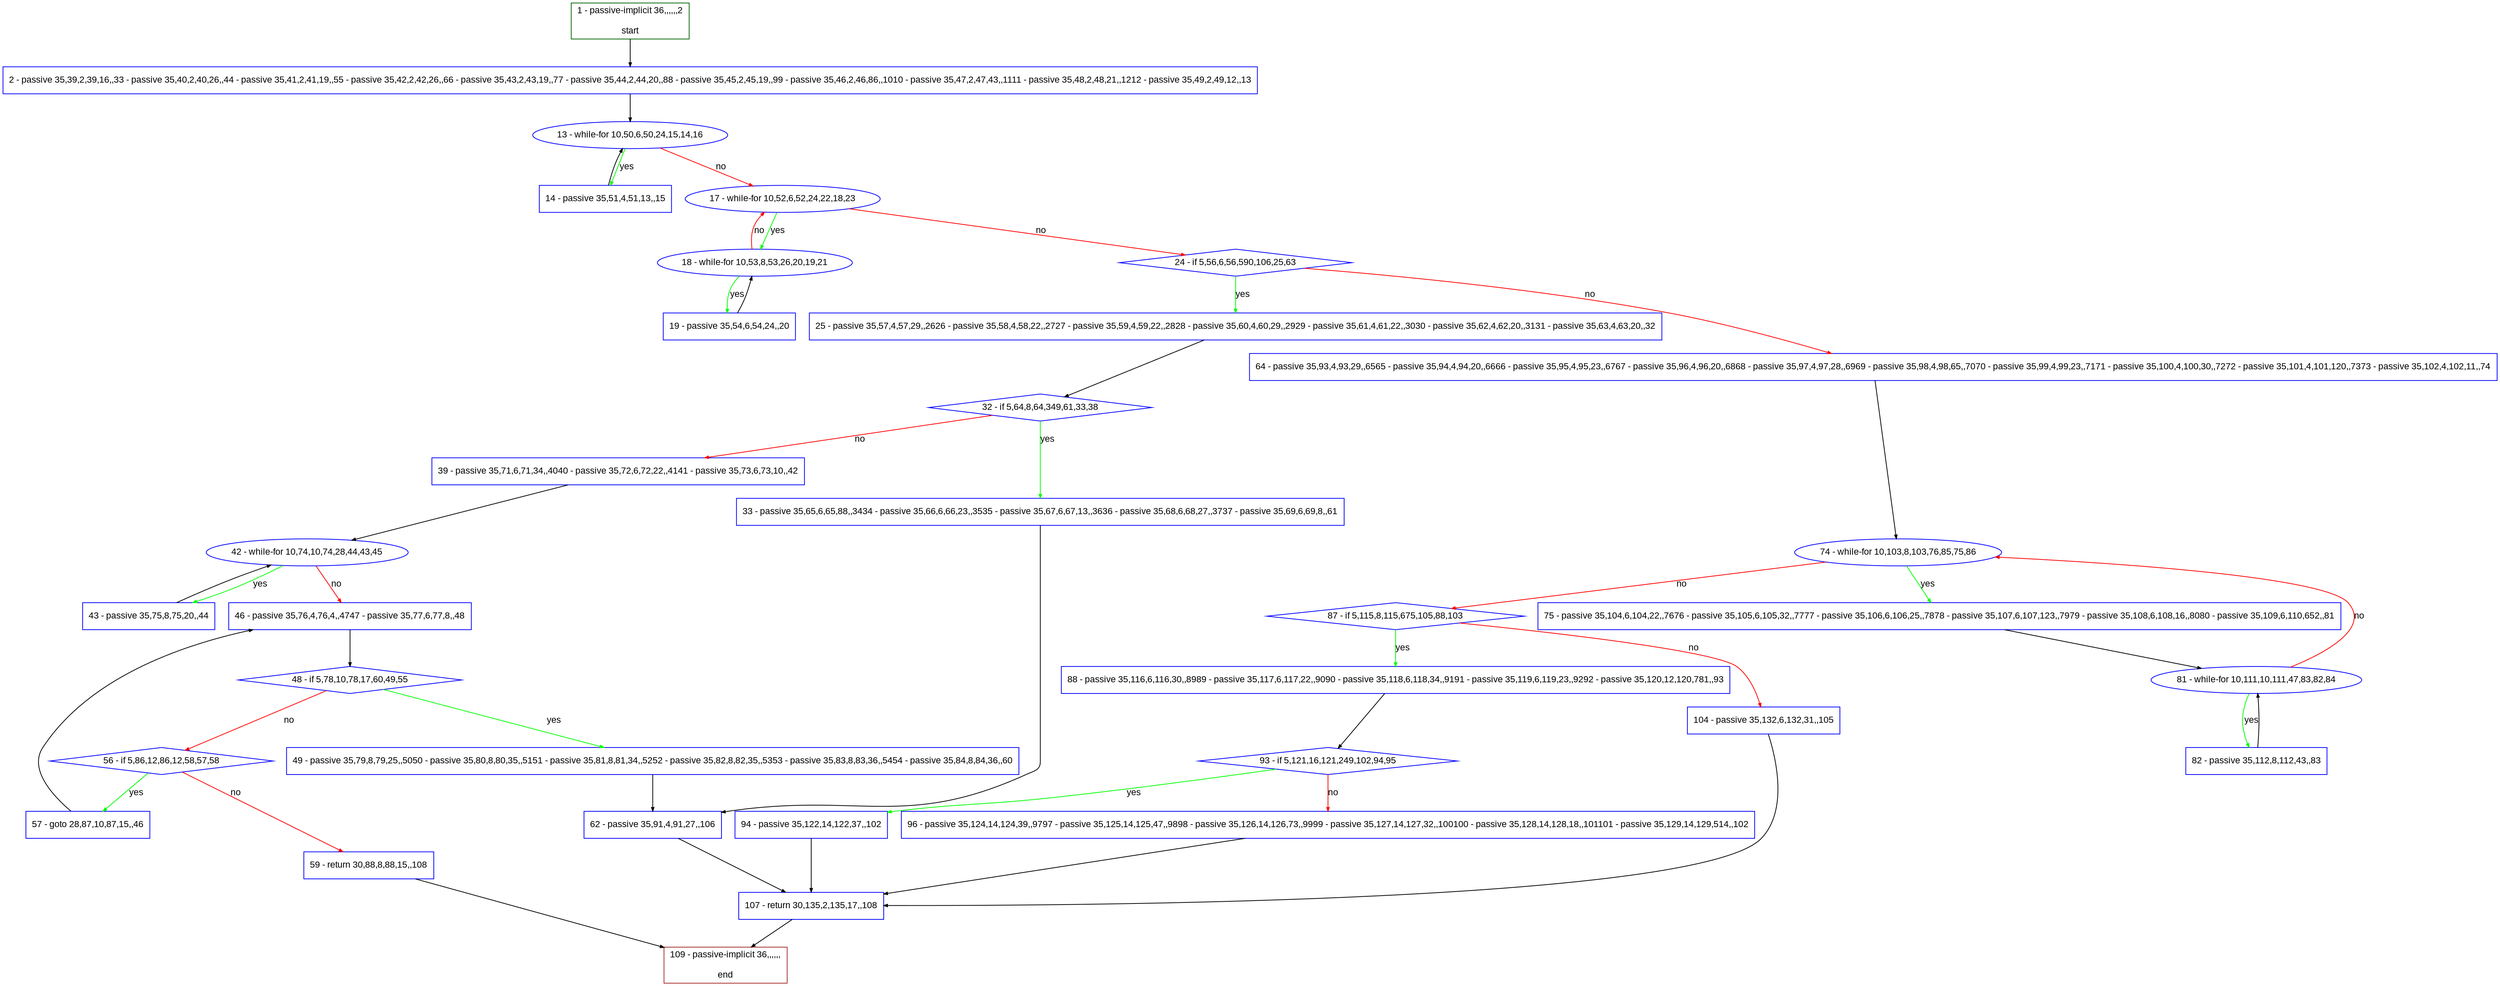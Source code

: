 digraph "" {
  graph [pack="true", label="", fontsize="12", packmode="clust", fontname="Arial", fillcolor="#FFFFCC", bgcolor="white", style="rounded,filled", compound="true"];
  node [node_initialized="no", label="", color="grey", fontsize="12", fillcolor="white", fontname="Arial", style="filled", shape="rectangle", compound="true", fixedsize="false"];
  edge [fontcolor="black", arrowhead="normal", arrowtail="none", arrowsize="0.5", ltail="", label="", color="black", fontsize="12", lhead="", fontname="Arial", dir="forward", compound="true"];
  __N1 [label="2 - passive 35,39,2,39,16,,33 - passive 35,40,2,40,26,,44 - passive 35,41,2,41,19,,55 - passive 35,42,2,42,26,,66 - passive 35,43,2,43,19,,77 - passive 35,44,2,44,20,,88 - passive 35,45,2,45,19,,99 - passive 35,46,2,46,86,,1010 - passive 35,47,2,47,43,,1111 - passive 35,48,2,48,21,,1212 - passive 35,49,2,49,12,,13", color="#0000ff", fillcolor="#ffffff", style="filled", shape="box"];
  __N2 [label="1 - passive-implicit 36,,,,,,2\n\nstart", color="#006400", fillcolor="#ffffff", style="filled", shape="box"];
  __N3 [label="13 - while-for 10,50,6,50,24,15,14,16", color="#0000ff", fillcolor="#ffffff", style="filled", shape="oval"];
  __N4 [label="14 - passive 35,51,4,51,13,,15", color="#0000ff", fillcolor="#ffffff", style="filled", shape="box"];
  __N5 [label="17 - while-for 10,52,6,52,24,22,18,23", color="#0000ff", fillcolor="#ffffff", style="filled", shape="oval"];
  __N6 [label="18 - while-for 10,53,8,53,26,20,19,21", color="#0000ff", fillcolor="#ffffff", style="filled", shape="oval"];
  __N7 [label="24 - if 5,56,6,56,590,106,25,63", color="#0000ff", fillcolor="#ffffff", style="filled", shape="diamond"];
  __N8 [label="19 - passive 35,54,6,54,24,,20", color="#0000ff", fillcolor="#ffffff", style="filled", shape="box"];
  __N9 [label="25 - passive 35,57,4,57,29,,2626 - passive 35,58,4,58,22,,2727 - passive 35,59,4,59,22,,2828 - passive 35,60,4,60,29,,2929 - passive 35,61,4,61,22,,3030 - passive 35,62,4,62,20,,3131 - passive 35,63,4,63,20,,32", color="#0000ff", fillcolor="#ffffff", style="filled", shape="box"];
  __N10 [label="64 - passive 35,93,4,93,29,,6565 - passive 35,94,4,94,20,,6666 - passive 35,95,4,95,23,,6767 - passive 35,96,4,96,20,,6868 - passive 35,97,4,97,28,,6969 - passive 35,98,4,98,65,,7070 - passive 35,99,4,99,23,,7171 - passive 35,100,4,100,30,,7272 - passive 35,101,4,101,120,,7373 - passive 35,102,4,102,11,,74", color="#0000ff", fillcolor="#ffffff", style="filled", shape="box"];
  __N11 [label="32 - if 5,64,8,64,349,61,33,38", color="#0000ff", fillcolor="#ffffff", style="filled", shape="diamond"];
  __N12 [label="33 - passive 35,65,6,65,88,,3434 - passive 35,66,6,66,23,,3535 - passive 35,67,6,67,13,,3636 - passive 35,68,6,68,27,,3737 - passive 35,69,6,69,8,,61", color="#0000ff", fillcolor="#ffffff", style="filled", shape="box"];
  __N13 [label="39 - passive 35,71,6,71,34,,4040 - passive 35,72,6,72,22,,4141 - passive 35,73,6,73,10,,42", color="#0000ff", fillcolor="#ffffff", style="filled", shape="box"];
  __N14 [label="62 - passive 35,91,4,91,27,,106", color="#0000ff", fillcolor="#ffffff", style="filled", shape="box"];
  __N15 [label="42 - while-for 10,74,10,74,28,44,43,45", color="#0000ff", fillcolor="#ffffff", style="filled", shape="oval"];
  __N16 [label="43 - passive 35,75,8,75,20,,44", color="#0000ff", fillcolor="#ffffff", style="filled", shape="box"];
  __N17 [label="46 - passive 35,76,4,76,4,,4747 - passive 35,77,6,77,8,,48", color="#0000ff", fillcolor="#ffffff", style="filled", shape="box"];
  __N18 [label="48 - if 5,78,10,78,17,60,49,55", color="#0000ff", fillcolor="#ffffff", style="filled", shape="diamond"];
  __N19 [label="49 - passive 35,79,8,79,25,,5050 - passive 35,80,8,80,35,,5151 - passive 35,81,8,81,34,,5252 - passive 35,82,8,82,35,,5353 - passive 35,83,8,83,36,,5454 - passive 35,84,8,84,36,,60", color="#0000ff", fillcolor="#ffffff", style="filled", shape="box"];
  __N20 [label="56 - if 5,86,12,86,12,58,57,58", color="#0000ff", fillcolor="#ffffff", style="filled", shape="diamond"];
  __N21 [label="57 - goto 28,87,10,87,15,,46", color="#0000ff", fillcolor="#ffffff", style="filled", shape="box"];
  __N22 [label="59 - return 30,88,8,88,15,,108", color="#0000ff", fillcolor="#ffffff", style="filled", shape="box"];
  __N23 [label="109 - passive-implicit 36,,,,,,\n\nend", color="#a52a2a", fillcolor="#ffffff", style="filled", shape="box"];
  __N24 [label="107 - return 30,135,2,135,17,,108", color="#0000ff", fillcolor="#ffffff", style="filled", shape="box"];
  __N25 [label="74 - while-for 10,103,8,103,76,85,75,86", color="#0000ff", fillcolor="#ffffff", style="filled", shape="oval"];
  __N26 [label="75 - passive 35,104,6,104,22,,7676 - passive 35,105,6,105,32,,7777 - passive 35,106,6,106,25,,7878 - passive 35,107,6,107,123,,7979 - passive 35,108,6,108,16,,8080 - passive 35,109,6,110,652,,81", color="#0000ff", fillcolor="#ffffff", style="filled", shape="box"];
  __N27 [label="87 - if 5,115,8,115,675,105,88,103", color="#0000ff", fillcolor="#ffffff", style="filled", shape="diamond"];
  __N28 [label="81 - while-for 10,111,10,111,47,83,82,84", color="#0000ff", fillcolor="#ffffff", style="filled", shape="oval"];
  __N29 [label="82 - passive 35,112,8,112,43,,83", color="#0000ff", fillcolor="#ffffff", style="filled", shape="box"];
  __N30 [label="88 - passive 35,116,6,116,30,,8989 - passive 35,117,6,117,22,,9090 - passive 35,118,6,118,34,,9191 - passive 35,119,6,119,23,,9292 - passive 35,120,12,120,781,,93", color="#0000ff", fillcolor="#ffffff", style="filled", shape="box"];
  __N31 [label="104 - passive 35,132,6,132,31,,105", color="#0000ff", fillcolor="#ffffff", style="filled", shape="box"];
  __N32 [label="93 - if 5,121,16,121,249,102,94,95", color="#0000ff", fillcolor="#ffffff", style="filled", shape="diamond"];
  __N33 [label="94 - passive 35,122,14,122,37,,102", color="#0000ff", fillcolor="#ffffff", style="filled", shape="box"];
  __N34 [label="96 - passive 35,124,14,124,39,,9797 - passive 35,125,14,125,47,,9898 - passive 35,126,14,126,73,,9999 - passive 35,127,14,127,32,,100100 - passive 35,128,14,128,18,,101101 - passive 35,129,14,129,514,,102", color="#0000ff", fillcolor="#ffffff", style="filled", shape="box"];
  __N2 -> __N1 [arrowhead="normal", arrowtail="none", color="#000000", label="", dir="forward"];
  __N1 -> __N3 [arrowhead="normal", arrowtail="none", color="#000000", label="", dir="forward"];
  __N3 -> __N4 [arrowhead="normal", arrowtail="none", color="#00ff00", label="yes", dir="forward"];
  __N4 -> __N3 [arrowhead="normal", arrowtail="none", color="#000000", label="", dir="forward"];
  __N3 -> __N5 [arrowhead="normal", arrowtail="none", color="#ff0000", label="no", dir="forward"];
  __N5 -> __N6 [arrowhead="normal", arrowtail="none", color="#00ff00", label="yes", dir="forward"];
  __N6 -> __N5 [arrowhead="normal", arrowtail="none", color="#ff0000", label="no", dir="forward"];
  __N5 -> __N7 [arrowhead="normal", arrowtail="none", color="#ff0000", label="no", dir="forward"];
  __N6 -> __N8 [arrowhead="normal", arrowtail="none", color="#00ff00", label="yes", dir="forward"];
  __N8 -> __N6 [arrowhead="normal", arrowtail="none", color="#000000", label="", dir="forward"];
  __N7 -> __N9 [arrowhead="normal", arrowtail="none", color="#00ff00", label="yes", dir="forward"];
  __N7 -> __N10 [arrowhead="normal", arrowtail="none", color="#ff0000", label="no", dir="forward"];
  __N9 -> __N11 [arrowhead="normal", arrowtail="none", color="#000000", label="", dir="forward"];
  __N11 -> __N12 [arrowhead="normal", arrowtail="none", color="#00ff00", label="yes", dir="forward"];
  __N11 -> __N13 [arrowhead="normal", arrowtail="none", color="#ff0000", label="no", dir="forward"];
  __N12 -> __N14 [arrowhead="normal", arrowtail="none", color="#000000", label="", dir="forward"];
  __N13 -> __N15 [arrowhead="normal", arrowtail="none", color="#000000", label="", dir="forward"];
  __N15 -> __N16 [arrowhead="normal", arrowtail="none", color="#00ff00", label="yes", dir="forward"];
  __N16 -> __N15 [arrowhead="normal", arrowtail="none", color="#000000", label="", dir="forward"];
  __N15 -> __N17 [arrowhead="normal", arrowtail="none", color="#ff0000", label="no", dir="forward"];
  __N17 -> __N18 [arrowhead="normal", arrowtail="none", color="#000000", label="", dir="forward"];
  __N18 -> __N19 [arrowhead="normal", arrowtail="none", color="#00ff00", label="yes", dir="forward"];
  __N18 -> __N20 [arrowhead="normal", arrowtail="none", color="#ff0000", label="no", dir="forward"];
  __N19 -> __N14 [arrowhead="normal", arrowtail="none", color="#000000", label="", dir="forward"];
  __N20 -> __N21 [arrowhead="normal", arrowtail="none", color="#00ff00", label="yes", dir="forward"];
  __N20 -> __N22 [arrowhead="normal", arrowtail="none", color="#ff0000", label="no", dir="forward"];
  __N21 -> __N17 [arrowhead="normal", arrowtail="none", color="#000000", label="", dir="forward"];
  __N22 -> __N23 [arrowhead="normal", arrowtail="none", color="#000000", label="", dir="forward"];
  __N14 -> __N24 [arrowhead="normal", arrowtail="none", color="#000000", label="", dir="forward"];
  __N10 -> __N25 [arrowhead="normal", arrowtail="none", color="#000000", label="", dir="forward"];
  __N25 -> __N26 [arrowhead="normal", arrowtail="none", color="#00ff00", label="yes", dir="forward"];
  __N25 -> __N27 [arrowhead="normal", arrowtail="none", color="#ff0000", label="no", dir="forward"];
  __N26 -> __N28 [arrowhead="normal", arrowtail="none", color="#000000", label="", dir="forward"];
  __N28 -> __N25 [arrowhead="normal", arrowtail="none", color="#ff0000", label="no", dir="forward"];
  __N28 -> __N29 [arrowhead="normal", arrowtail="none", color="#00ff00", label="yes", dir="forward"];
  __N29 -> __N28 [arrowhead="normal", arrowtail="none", color="#000000", label="", dir="forward"];
  __N27 -> __N30 [arrowhead="normal", arrowtail="none", color="#00ff00", label="yes", dir="forward"];
  __N27 -> __N31 [arrowhead="normal", arrowtail="none", color="#ff0000", label="no", dir="forward"];
  __N30 -> __N32 [arrowhead="normal", arrowtail="none", color="#000000", label="", dir="forward"];
  __N32 -> __N33 [arrowhead="normal", arrowtail="none", color="#00ff00", label="yes", dir="forward"];
  __N32 -> __N34 [arrowhead="normal", arrowtail="none", color="#ff0000", label="no", dir="forward"];
  __N33 -> __N24 [arrowhead="normal", arrowtail="none", color="#000000", label="", dir="forward"];
  __N34 -> __N24 [arrowhead="normal", arrowtail="none", color="#000000", label="", dir="forward"];
  __N31 -> __N24 [arrowhead="normal", arrowtail="none", color="#000000", label="", dir="forward"];
  __N24 -> __N23 [arrowhead="normal", arrowtail="none", color="#000000", label="", dir="forward"];
}
